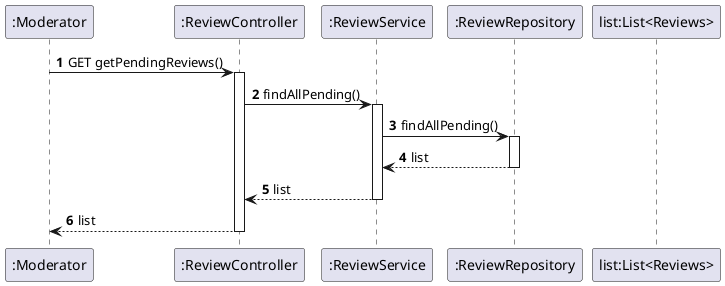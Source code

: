 @startuml
'https://plantuml.com/sequence-diagram
autoactivate on
autonumber

participant ":Moderator" as Moderator
participant ":ReviewController" as Controller
participant ":ReviewService" as Service
participant ":ReviewRepository" as Repository
participant "list:List<Reviews>" as List

Moderator -> Controller : GET getPendingReviews()
Controller -> Service : findAllPending()
Service -> Repository : findAllPending()
Repository --> Service : list
Service --> Controller : list
Controller --> Moderator : list

@enduml
